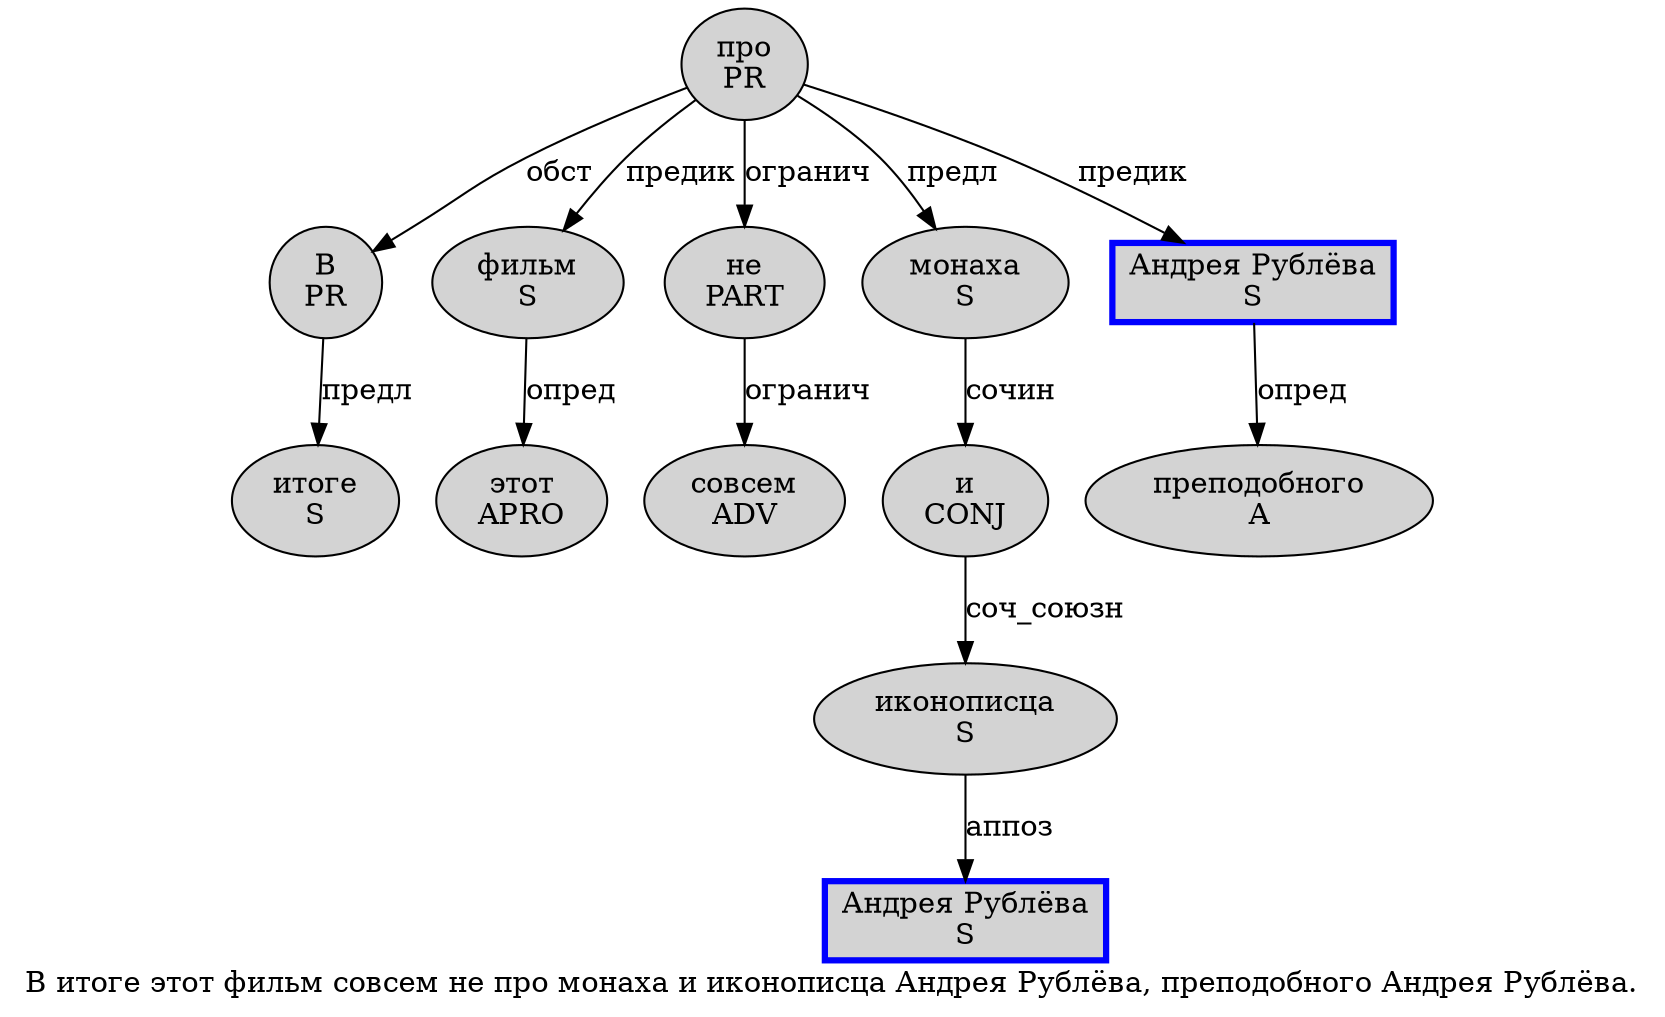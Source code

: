 digraph SENTENCE_2543 {
	graph [label="В итоге этот фильм совсем не про монаха и иконописца Андрея Рублёва, преподобного Андрея Рублёва."]
	node [style=filled]
		0 [label="В
PR" color="" fillcolor=lightgray penwidth=1 shape=ellipse]
		1 [label="итоге
S" color="" fillcolor=lightgray penwidth=1 shape=ellipse]
		2 [label="этот
APRO" color="" fillcolor=lightgray penwidth=1 shape=ellipse]
		3 [label="фильм
S" color="" fillcolor=lightgray penwidth=1 shape=ellipse]
		4 [label="совсем
ADV" color="" fillcolor=lightgray penwidth=1 shape=ellipse]
		5 [label="не
PART" color="" fillcolor=lightgray penwidth=1 shape=ellipse]
		6 [label="про
PR" color="" fillcolor=lightgray penwidth=1 shape=ellipse]
		7 [label="монаха
S" color="" fillcolor=lightgray penwidth=1 shape=ellipse]
		8 [label="и
CONJ" color="" fillcolor=lightgray penwidth=1 shape=ellipse]
		9 [label="иконописца
S" color="" fillcolor=lightgray penwidth=1 shape=ellipse]
		10 [label="Андрея Рублёва
S" color=blue fillcolor=lightgray penwidth=3 shape=box]
		12 [label="преподобного
A" color="" fillcolor=lightgray penwidth=1 shape=ellipse]
		13 [label="Андрея Рублёва
S" color=blue fillcolor=lightgray penwidth=3 shape=box]
			9 -> 10 [label="аппоз"]
			7 -> 8 [label="сочин"]
			0 -> 1 [label="предл"]
			5 -> 4 [label="огранич"]
			6 -> 0 [label="обст"]
			6 -> 3 [label="предик"]
			6 -> 5 [label="огранич"]
			6 -> 7 [label="предл"]
			6 -> 13 [label="предик"]
			13 -> 12 [label="опред"]
			8 -> 9 [label="соч_союзн"]
			3 -> 2 [label="опред"]
}